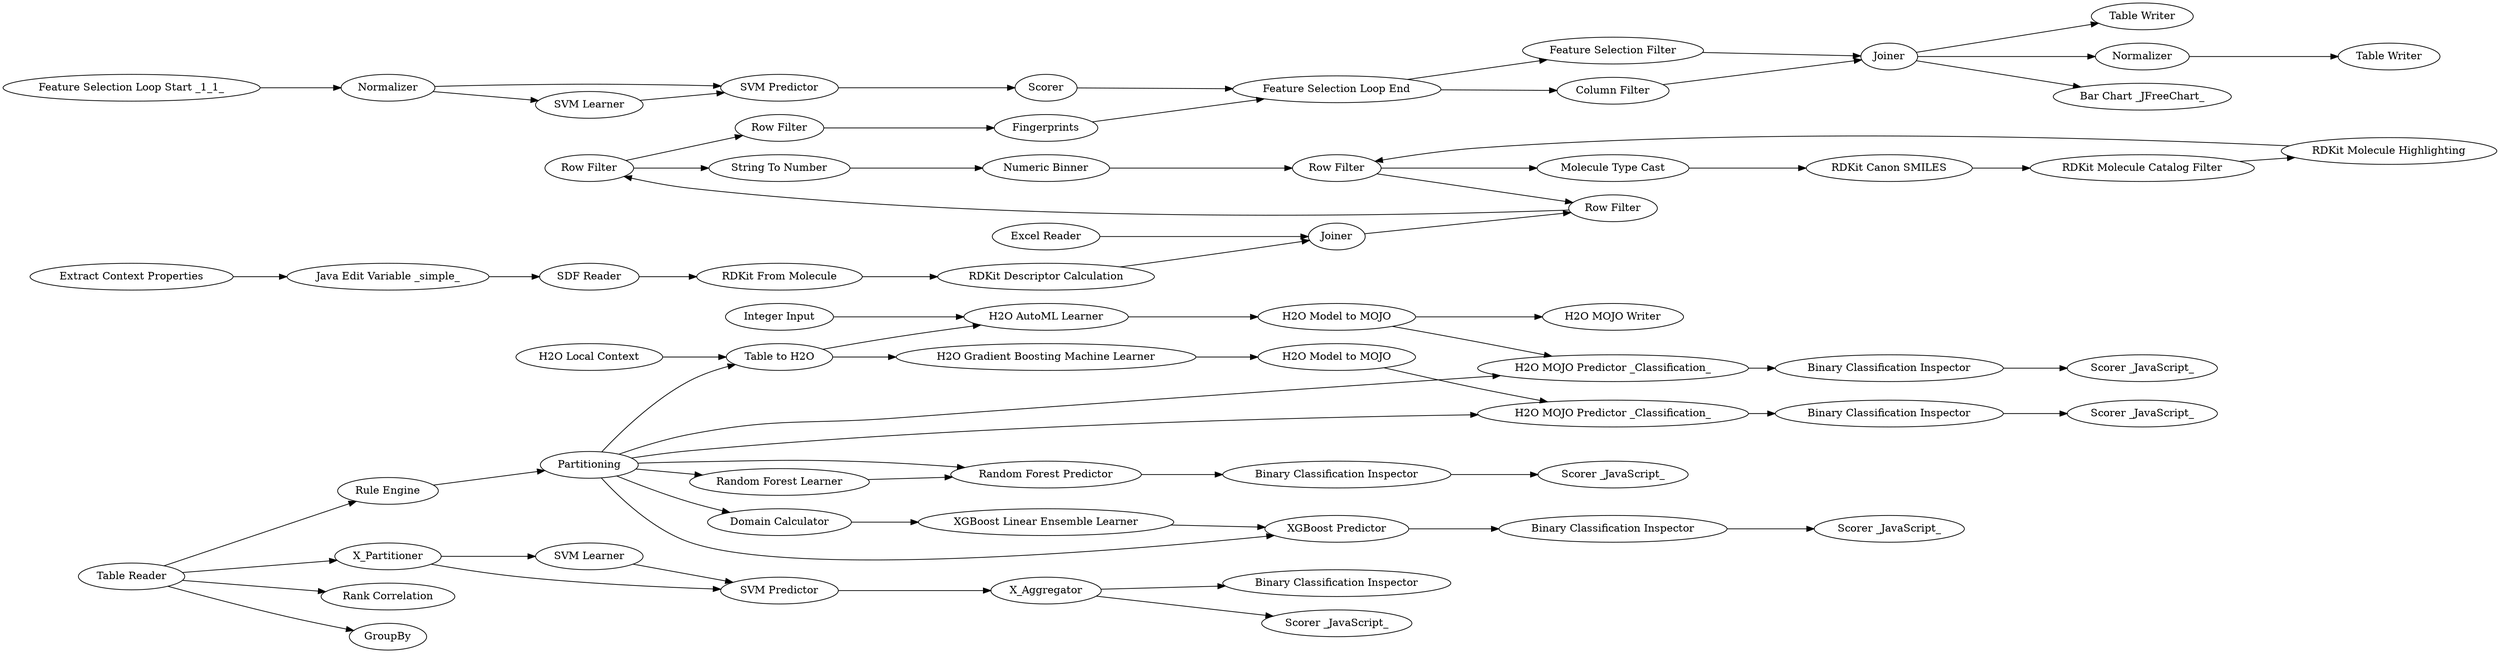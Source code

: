 digraph {
	110 -> 114
	111 -> 110
	17 -> 29
	103 -> 109
	115 -> 116
	4 -> 5
	5 -> 17
	509 -> 515
	93 -> 94
	518 -> 517
	514 -> 111
	1 -> 69
	523 -> 103
	113 -> 114
	110 -> 509
	39 -> 513
	110 -> 491
	27 -> 44
	517 -> 519
	510 -> 491
	30 -> 39
	110 -> 103
	94 -> 90
	515 -> 516
	109 -> 521
	510 -> 524
	45 -> 2
	508 -> 509
	29 -> 30
	39 -> 84
	4 -> 11
	38 -> 28
	110 -> 522
	26 -> 27
	44 -> 45
	72 -> 70
	516 -> 518
	37 -> 38
	114 -> 115
	2 -> 26
	69 -> 3
	491 -> 511
	90 -> 101
	110 -> 518
	522 -> 523
	86 -> 94
	509 -> 507
	39 -> 83
	84 -> 99
	67 -> 507
	90 -> 98
	507 -> 510
	36 -> 37
	514 -> 112
	70 -> 71
	15 -> 2
	40 -> 39
	11 -> 15
	110 -> 113
	514 -> 86
	247 -> 248
	248 -> 72
	36 -> 38
	3 -> 4
	29 -> 40
	86 -> 93
	23 -> 36
	514 -> 100
	71 -> 69
	2 -> 3
	511 -> 520
	28 -> 29
	27 [label="RDKit Canon SMILES"]
	247 [label="Extract Context Properties"]
	103 [label="XGBoost Predictor"]
	507 [label="H2O AutoML Learner"]
	521 [label="Scorer _JavaScript_"]
	514 [label="Table Reader"]
	26 [label="Molecule Type Cast"]
	511 [label="Binary Classification Inspector"]
	17 [label=Fingerprints]
	509 [label="Table to H2O"]
	3 [label="Row Filter"]
	523 [label="XGBoost Linear Ensemble Learner"]
	84 [label=Normalizer]
	98 [label="Scorer _JavaScript_"]
	15 [label="Numeric Binner"]
	109 [label="Binary Classification Inspector"]
	114 [label="Random Forest Predictor"]
	110 [label=Partitioning]
	86 [label=X_Partitioner]
	520 [label="Scorer _JavaScript_"]
	510 [label="H2O Model to MOJO"]
	517 [label="Binary Classification Inspector"]
	1 [label="Excel Reader"]
	90 [label=X_Aggregator]
	115 [label="Binary Classification Inspector"]
	112 [label="Rank Correlation"]
	28 [label=Scorer]
	67 [label="Integer Input"]
	524 [label="H2O MOJO Writer"]
	72 [label="SDF Reader"]
	4 [label="Row Filter"]
	11 [label="String To Number"]
	23 [label="Feature Selection Loop Start _1_1_"]
	101 [label="Binary Classification Inspector"]
	37 [label="SVM Learner"]
	93 [label="SVM Learner"]
	491 [label="H2O MOJO Predictor _Classification_"]
	515 [label="H2O Gradient Boosting Machine Learner"]
	100 [label=GroupBy]
	508 [label="H2O Local Context"]
	83 [label="Bar Chart _JFreeChart_"]
	38 [label="SVM Predictor"]
	516 [label="H2O Model to MOJO"]
	519 [label="Scorer _JavaScript_"]
	5 [label="Row Filter"]
	94 [label="SVM Predictor"]
	99 [label="Table Writer"]
	248 [label="Java Edit Variable _simple_"]
	113 [label="Random Forest Learner"]
	44 [label="RDKit Molecule Catalog Filter"]
	513 [label="Table Writer"]
	70 [label="RDKit From Molecule"]
	29 [label="Feature Selection Loop End"]
	71 [label="RDKit Descriptor Calculation"]
	36 [label=Normalizer]
	69 [label=Joiner]
	522 [label="Domain Calculator"]
	116 [label="Scorer _JavaScript_"]
	40 [label="Column Filter"]
	111 [label="Rule Engine"]
	39 [label=Joiner]
	30 [label="Feature Selection Filter"]
	518 [label="H2O MOJO Predictor _Classification_"]
	2 [label="Row Filter"]
	45 [label="RDKit Molecule Highlighting"]
	rankdir=LR
}
